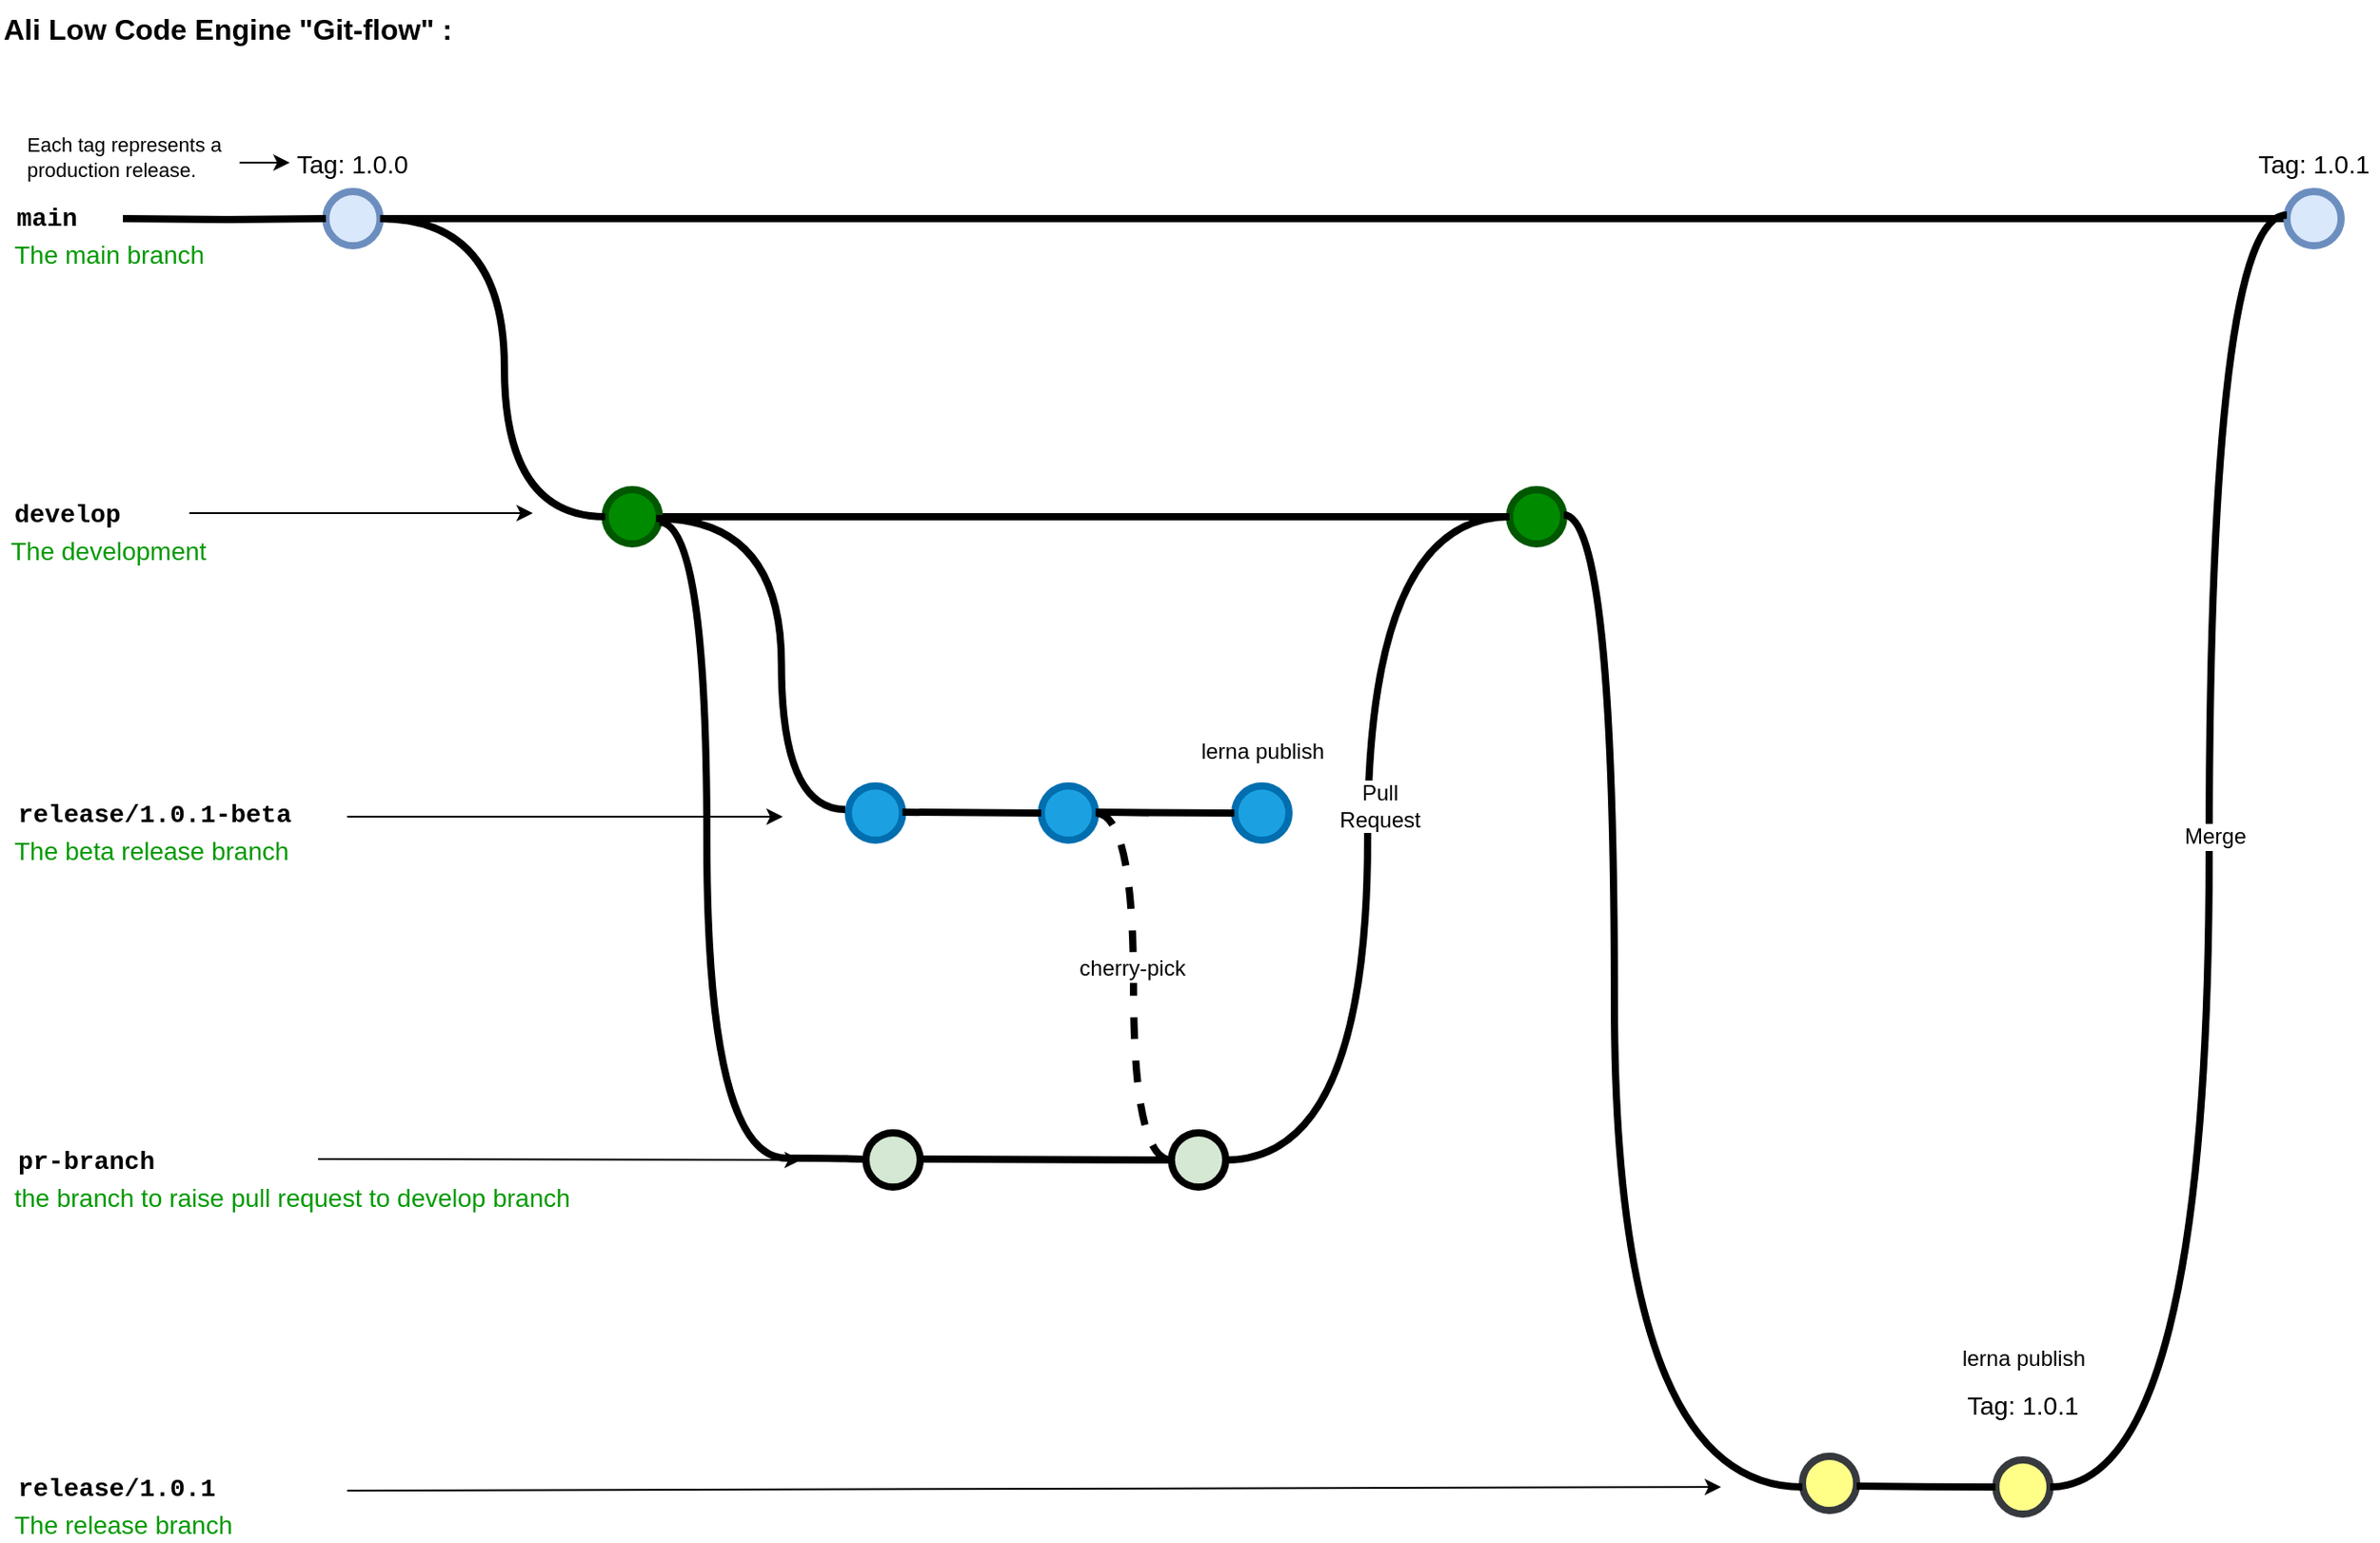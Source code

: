 <mxfile version="22.1.0" type="github">
  <diagram id="yPxyJZ8AM_hMuL3Unpa9" name="complex gitflow">
    <mxGraphModel dx="2060" dy="1142" grid="0" gridSize="10" guides="1" tooltips="1" connect="1" arrows="1" fold="1" page="0" pageScale="1" pageWidth="1100" pageHeight="850" math="0" shadow="0">
      <root>
        <mxCell id="0" />
        <mxCell id="1" parent="0" />
        <mxCell id="uWUnNED6HEl2aK5fdaIb-8" value="" style="edgeStyle=orthogonalEdgeStyle;rounded=0;html=1;jettySize=auto;orthogonalLoop=1;plain-blue;endArrow=none;endFill=0;strokeWidth=4;strokeColor=#000000;entryX=0;entryY=0.5;entryDx=0;entryDy=0;entryPerimeter=0;" parent="1" source="uWUnNED6HEl2aK5fdaIb-10" target="uWUnNED6HEl2aK5fdaIb-109" edge="1">
          <mxGeometry x="292.25" y="211" as="geometry">
            <mxPoint x="452.25" y="211" as="targetPoint" />
          </mxGeometry>
        </mxCell>
        <mxCell id="uWUnNED6HEl2aK5fdaIb-10" value="" style="verticalLabelPosition=bottom;verticalAlign=top;html=1;strokeWidth=4;shape=mxgraph.flowchart.on-page_reference;fillColor=#dae8fc;strokeColor=#6c8ebf;" parent="1" vertex="1">
          <mxGeometry x="262.25" y="196" width="30" height="30" as="geometry" />
        </mxCell>
        <mxCell id="uWUnNED6HEl2aK5fdaIb-109" value="" style="verticalLabelPosition=bottom;verticalAlign=top;html=1;strokeWidth=4;shape=mxgraph.flowchart.on-page_reference;strokeColor=#6c8ebf;fillColor=#dae8fc;" parent="1" vertex="1">
          <mxGeometry x="1347" y="196" width="30" height="30" as="geometry" />
        </mxCell>
        <mxCell id="uWUnNED6HEl2aK5fdaIb-12" value="" style="edgeStyle=orthogonalEdgeStyle;rounded=0;html=1;jettySize=auto;orthogonalLoop=1;strokeWidth=4;endArrow=none;endFill=0;" parent="1" target="uWUnNED6HEl2aK5fdaIb-10" edge="1">
          <mxGeometry x="192.25" y="211" as="geometry">
            <mxPoint x="150" y="211" as="sourcePoint" />
          </mxGeometry>
        </mxCell>
        <mxCell id="uWUnNED6HEl2aK5fdaIb-13" value="main" style="text;html=1;strokeColor=none;fillColor=none;align=center;verticalAlign=middle;whiteSpace=wrap;overflow=hidden;fontSize=14;fontStyle=1;fontFamily=Courier New;" parent="1" vertex="1">
          <mxGeometry x="83" y="190" width="50" height="42" as="geometry" />
        </mxCell>
        <mxCell id="uWUnNED6HEl2aK5fdaIb-19" value="" style="verticalLabelPosition=bottom;verticalAlign=top;html=1;strokeWidth=4;shape=mxgraph.flowchart.on-page_reference;strokeColor=#006EAF;fillColor=#1ba1e2;fontColor=#ffffff;" parent="1" vertex="1">
          <mxGeometry x="551.25" y="525" width="30" height="30" as="geometry" />
        </mxCell>
        <mxCell id="uWUnNED6HEl2aK5fdaIb-20" value="release/1.0.1-beta" style="text;html=1;strokeColor=none;fillColor=none;align=left;verticalAlign=middle;whiteSpace=wrap;overflow=hidden;fontSize=14;fontStyle=1;fontFamily=Courier New;" parent="1" vertex="1">
          <mxGeometry x="90.25" y="530" width="240" height="20" as="geometry" />
        </mxCell>
        <mxCell id="uWUnNED6HEl2aK5fdaIb-71" value="" style="edgeStyle=orthogonalEdgeStyle;rounded=0;orthogonalLoop=1;jettySize=auto;html=1;endArrow=none;endFill=0;strokeWidth=4;entryX=0;entryY=0.5;entryDx=0;entryDy=0;entryPerimeter=0;" parent="1" source="uWUnNED6HEl2aK5fdaIb-69" target="uWUnNED6HEl2aK5fdaIb-95" edge="1">
          <mxGeometry relative="1" as="geometry">
            <mxPoint x="514.75" y="376" as="targetPoint" />
          </mxGeometry>
        </mxCell>
        <mxCell id="uWUnNED6HEl2aK5fdaIb-69" value="" style="verticalLabelPosition=bottom;verticalAlign=top;html=1;strokeWidth=4;shape=mxgraph.flowchart.on-page_reference;strokeColor=#005700;fillColor=#008a00;fontColor=#ffffff;" parent="1" vertex="1">
          <mxGeometry x="416.75" y="361" width="30" height="30" as="geometry" />
        </mxCell>
        <mxCell id="uWUnNED6HEl2aK5fdaIb-95" value="" style="verticalLabelPosition=bottom;verticalAlign=top;html=1;strokeWidth=4;shape=mxgraph.flowchart.on-page_reference;strokeColor=#005700;fillColor=#008a00;fontColor=#ffffff;" parent="1" vertex="1">
          <mxGeometry x="917" y="361" width="30" height="30" as="geometry" />
        </mxCell>
        <mxCell id="uWUnNED6HEl2aK5fdaIb-76" value="develop" style="text;html=1;strokeColor=none;fillColor=none;align=left;verticalAlign=middle;whiteSpace=wrap;overflow=hidden;fontSize=14;fontStyle=1;fontFamily=Courier New;" parent="1" vertex="1">
          <mxGeometry x="87.75" y="364" width="91" height="20" as="geometry" />
        </mxCell>
        <mxCell id="uWUnNED6HEl2aK5fdaIb-87" value="The development" style="text;html=1;strokeColor=none;fillColor=none;align=left;verticalAlign=middle;whiteSpace=wrap;overflow=hidden;fontSize=14;fontStyle=0;fontColor=#009900;" parent="1" vertex="1">
          <mxGeometry x="85.75" y="384" width="240" height="20" as="geometry" />
        </mxCell>
        <mxCell id="uWUnNED6HEl2aK5fdaIb-89" value="The beta release branch" style="text;html=1;strokeColor=none;fillColor=none;align=left;verticalAlign=middle;whiteSpace=wrap;overflow=hidden;fontSize=14;fontStyle=0;fontColor=#009900;" parent="1" vertex="1">
          <mxGeometry x="88.25" y="550" width="240" height="20" as="geometry" />
        </mxCell>
        <mxCell id="uWUnNED6HEl2aK5fdaIb-90" value="The main branch&lt;br&gt;" style="text;html=1;strokeColor=none;fillColor=none;align=left;verticalAlign=middle;whiteSpace=wrap;overflow=hidden;fontSize=14;fontStyle=0;fontColor=#009900;" parent="1" vertex="1">
          <mxGeometry x="88.25" y="220" width="146.75" height="20" as="geometry" />
        </mxCell>
        <mxCell id="uWUnNED6HEl2aK5fdaIb-92" value="" style="endArrow=classic;html=1;strokeWidth=1;fontFamily=Courier New;fontColor=#009900;" parent="1" edge="1">
          <mxGeometry width="50" height="50" relative="1" as="geometry">
            <mxPoint x="186.75" y="374" as="sourcePoint" />
            <mxPoint x="376.75" y="374" as="targetPoint" />
          </mxGeometry>
        </mxCell>
        <mxCell id="uWUnNED6HEl2aK5fdaIb-93" value="" style="endArrow=classic;html=1;strokeWidth=1;fontFamily=Courier New;fontColor=#009900;" parent="1" edge="1">
          <mxGeometry width="50" height="50" relative="1" as="geometry">
            <mxPoint x="274" y="542" as="sourcePoint" />
            <mxPoint x="515" y="542" as="targetPoint" />
          </mxGeometry>
        </mxCell>
        <mxCell id="uWUnNED6HEl2aK5fdaIb-103" value="Tag: 1.0.0" style="text;html=1;strokeColor=none;fillColor=none;align=center;verticalAlign=middle;whiteSpace=wrap;overflow=hidden;fontSize=14;" parent="1" vertex="1">
          <mxGeometry x="242.25" y="170" width="70" height="20" as="geometry" />
        </mxCell>
        <mxCell id="uWUnNED6HEl2aK5fdaIb-104" value="" style="verticalLabelPosition=bottom;verticalAlign=top;html=1;strokeWidth=4;shape=mxgraph.flowchart.on-page_reference;strokeColor=#006EAF;fillColor=#1ba1e2;fontColor=#ffffff;" parent="1" vertex="1">
          <mxGeometry x="658" y="525" width="30" height="30" as="geometry" />
        </mxCell>
        <mxCell id="uWUnNED6HEl2aK5fdaIb-115" style="edgeStyle=orthogonalEdgeStyle;curved=1;rounded=0;orthogonalLoop=1;jettySize=auto;html=1;entryX=0;entryY=0.5;entryDx=0;entryDy=0;entryPerimeter=0;endArrow=none;endFill=0;strokeWidth=4;fontFamily=Courier New;fontColor=#009900;exitX=1;exitY=0.5;exitDx=0;exitDy=0;exitPerimeter=0;" parent="1" source="xX_269JGH7gcu81mj2Xy-14" target="uWUnNED6HEl2aK5fdaIb-95" edge="1">
          <mxGeometry relative="1" as="geometry">
            <mxPoint x="818.25" y="540" as="sourcePoint" />
          </mxGeometry>
        </mxCell>
        <mxCell id="xX_269JGH7gcu81mj2Xy-39" value="Pull&lt;br style=&quot;font-size: 12px;&quot;&gt;Request" style="edgeLabel;html=1;align=center;verticalAlign=middle;resizable=0;points=[];fontSize=12;" vertex="1" connectable="0" parent="uWUnNED6HEl2aK5fdaIb-115">
          <mxGeometry x="0.074" y="-5" relative="1" as="geometry">
            <mxPoint x="1" y="1" as="offset" />
          </mxGeometry>
        </mxCell>
        <mxCell id="fSnZ5vnYTslC5NarKmr_-9" value="" style="edgeStyle=orthogonalEdgeStyle;rounded=0;orthogonalLoop=1;jettySize=auto;html=1;fontSize=12;fontColor=#000000;entryX=0;entryY=0.5;entryDx=0;entryDy=0;" parent="1" source="fSnZ5vnYTslC5NarKmr_-8" target="uWUnNED6HEl2aK5fdaIb-103" edge="1">
          <mxGeometry relative="1" as="geometry">
            <mxPoint x="222.25" y="180" as="targetPoint" />
            <Array as="points">
              <mxPoint x="222.25" y="180" />
              <mxPoint x="222.25" y="180" />
            </Array>
          </mxGeometry>
        </mxCell>
        <mxCell id="fSnZ5vnYTslC5NarKmr_-8" value="&lt;span style=&quot;text-align: center; font-size: 11px;&quot;&gt;Each tag represents a production release.&lt;/span&gt;" style="text;html=1;strokeColor=none;fillColor=none;align=left;verticalAlign=middle;whiteSpace=wrap;overflow=hidden;fontSize=11;fontStyle=0;fontColor=#000000;" parent="1" vertex="1">
          <mxGeometry x="94.5" y="158" width="120" height="38" as="geometry" />
        </mxCell>
        <UserObject label="Ali Low Code Engine &quot;Git-flow&quot; :" link="https://nvie.com/posts/a-successful-git-branching-model/" id="9hBKPDzoitwpIBdzFDQ7-2">
          <mxCell style="text;whiteSpace=wrap;html=1;fontStyle=1;fontSize=16;" parent="1" vertex="1">
            <mxGeometry x="82.25" y="90" width="427.75" height="20" as="geometry" />
          </mxCell>
        </UserObject>
        <mxCell id="xX_269JGH7gcu81mj2Xy-3" style="edgeStyle=orthogonalEdgeStyle;curved=1;rounded=0;orthogonalLoop=1;jettySize=auto;html=1;endArrow=none;endFill=0;strokeWidth=4;fontFamily=Courier New;fontColor=#009900;" edge="1" parent="1" source="uWUnNED6HEl2aK5fdaIb-10" target="uWUnNED6HEl2aK5fdaIb-69">
          <mxGeometry relative="1" as="geometry">
            <mxPoint x="266.75" y="256" as="sourcePoint" />
            <mxPoint x="327.75" y="420" as="targetPoint" />
            <Array as="points">
              <mxPoint x="361" y="211" />
              <mxPoint x="361" y="376" />
            </Array>
          </mxGeometry>
        </mxCell>
        <mxCell id="xX_269JGH7gcu81mj2Xy-5" style="edgeStyle=orthogonalEdgeStyle;curved=1;rounded=0;orthogonalLoop=1;jettySize=auto;html=1;endArrow=none;endFill=0;strokeWidth=4;fontFamily=Courier New;fontColor=#009900;" edge="1" parent="1">
          <mxGeometry relative="1" as="geometry">
            <mxPoint x="445" y="377" as="sourcePoint" />
            <mxPoint x="549.5" y="538" as="targetPoint" />
            <Array as="points">
              <mxPoint x="514.25" y="377" />
              <mxPoint x="514.25" y="538" />
            </Array>
          </mxGeometry>
        </mxCell>
        <mxCell id="xX_269JGH7gcu81mj2Xy-10" value="pr-branch" style="text;html=1;strokeColor=none;fillColor=none;align=left;verticalAlign=middle;whiteSpace=wrap;overflow=hidden;fontSize=14;fontStyle=1;fontFamily=Courier New;" vertex="1" parent="1">
          <mxGeometry x="90.25" y="722" width="240" height="20" as="geometry" />
        </mxCell>
        <mxCell id="xX_269JGH7gcu81mj2Xy-11" value="the branch to raise pull request to develop branch" style="text;html=1;strokeColor=none;fillColor=none;align=left;verticalAlign=middle;whiteSpace=wrap;overflow=hidden;fontSize=14;fontStyle=0;fontColor=#009900;" vertex="1" parent="1">
          <mxGeometry x="88.25" y="742" width="324.75" height="20" as="geometry" />
        </mxCell>
        <mxCell id="xX_269JGH7gcu81mj2Xy-12" value="" style="endArrow=classic;html=1;strokeWidth=1;fontFamily=Courier New;fontColor=#009900;" edge="1" parent="1">
          <mxGeometry width="50" height="50" relative="1" as="geometry">
            <mxPoint x="258" y="731.5" as="sourcePoint" />
            <mxPoint x="525" y="732" as="targetPoint" />
          </mxGeometry>
        </mxCell>
        <mxCell id="xX_269JGH7gcu81mj2Xy-14" value="" style="verticalLabelPosition=bottom;verticalAlign=top;html=1;strokeWidth=4;shape=mxgraph.flowchart.on-page_reference;plain-purple;gradientColor=none;strokeColor=#000000;fillColor=#D5E8D4;" vertex="1" parent="1">
          <mxGeometry x="730" y="717" width="30" height="30" as="geometry" />
        </mxCell>
        <mxCell id="xX_269JGH7gcu81mj2Xy-16" style="edgeStyle=orthogonalEdgeStyle;curved=1;rounded=0;orthogonalLoop=1;jettySize=auto;html=1;endArrow=none;endFill=0;strokeWidth=4;fontFamily=Courier New;fontColor=#009900;exitX=1;exitY=0.5;exitDx=0;exitDy=0;exitPerimeter=0;entryX=0;entryY=0.5;entryDx=0;entryDy=0;entryPerimeter=0;" edge="1" parent="1" target="xX_269JGH7gcu81mj2Xy-33">
          <mxGeometry relative="1" as="geometry">
            <mxPoint x="446.75" y="379" as="sourcePoint" />
            <mxPoint x="564.75" y="731" as="targetPoint" />
            <Array as="points">
              <mxPoint x="473" y="379" />
              <mxPoint x="473" y="731" />
            </Array>
          </mxGeometry>
        </mxCell>
        <mxCell id="xX_269JGH7gcu81mj2Xy-18" value="" style="edgeStyle=orthogonalEdgeStyle;curved=1;rounded=0;orthogonalLoop=1;jettySize=auto;html=1;endArrow=none;endFill=0;strokeWidth=4;fontFamily=Courier New;fontColor=#009900;entryX=0;entryY=0.5;entryDx=0;entryDy=0;entryPerimeter=0;" edge="1" parent="1" target="uWUnNED6HEl2aK5fdaIb-104">
          <mxGeometry relative="1" as="geometry">
            <mxPoint x="581.25" y="539.5" as="sourcePoint" />
            <mxPoint x="641.25" y="539.5" as="targetPoint" />
          </mxGeometry>
        </mxCell>
        <mxCell id="xX_269JGH7gcu81mj2Xy-24" value="" style="edgeStyle=orthogonalEdgeStyle;curved=1;rounded=0;orthogonalLoop=1;jettySize=auto;html=1;endArrow=none;endFill=0;strokeWidth=4;fontFamily=Courier New;fontColor=#009900;entryX=0;entryY=0.5;entryDx=0;entryDy=0;entryPerimeter=0;dashed=1;" edge="1" parent="1" source="uWUnNED6HEl2aK5fdaIb-104" target="xX_269JGH7gcu81mj2Xy-14">
          <mxGeometry relative="1" as="geometry">
            <mxPoint x="583" y="578" as="sourcePoint" />
            <mxPoint x="640.75" y="578.5" as="targetPoint" />
          </mxGeometry>
        </mxCell>
        <mxCell id="xX_269JGH7gcu81mj2Xy-26" value="cherry-pick" style="edgeLabel;html=1;align=center;verticalAlign=middle;resizable=0;points=[];fontSize=12;" vertex="1" connectable="0" parent="1">
          <mxGeometry x="708.0" y="625.998" as="geometry" />
        </mxCell>
        <mxCell id="xX_269JGH7gcu81mj2Xy-28" value="lerna publish" style="text;strokeColor=none;align=center;fillColor=none;html=1;verticalAlign=middle;whiteSpace=wrap;rounded=0;" vertex="1" parent="1">
          <mxGeometry x="740.5" y="491" width="79" height="30" as="geometry" />
        </mxCell>
        <mxCell id="xX_269JGH7gcu81mj2Xy-29" value="release/1.0.1" style="text;html=1;strokeColor=none;fillColor=none;align=left;verticalAlign=middle;whiteSpace=wrap;overflow=hidden;fontSize=14;fontStyle=1;fontFamily=Courier New;" vertex="1" parent="1">
          <mxGeometry x="90.25" y="903" width="240" height="20" as="geometry" />
        </mxCell>
        <mxCell id="xX_269JGH7gcu81mj2Xy-30" value="The release branch" style="text;html=1;strokeColor=none;fillColor=none;align=left;verticalAlign=middle;whiteSpace=wrap;overflow=hidden;fontSize=14;fontStyle=0;fontColor=#009900;" vertex="1" parent="1">
          <mxGeometry x="88.25" y="923" width="240" height="20" as="geometry" />
        </mxCell>
        <mxCell id="xX_269JGH7gcu81mj2Xy-31" value="" style="endArrow=classic;html=1;strokeWidth=1;fontFamily=Courier New;fontColor=#009900;" edge="1" parent="1">
          <mxGeometry width="50" height="50" relative="1" as="geometry">
            <mxPoint x="274" y="915" as="sourcePoint" />
            <mxPoint x="1034" y="913" as="targetPoint" />
          </mxGeometry>
        </mxCell>
        <mxCell id="xX_269JGH7gcu81mj2Xy-32" value="" style="verticalLabelPosition=bottom;verticalAlign=top;html=1;strokeWidth=4;shape=mxgraph.flowchart.on-page_reference;strokeColor=#36393d;fillColor=#ffff88;" vertex="1" parent="1">
          <mxGeometry x="1079" y="896" width="30" height="30" as="geometry" />
        </mxCell>
        <mxCell id="xX_269JGH7gcu81mj2Xy-33" value="" style="verticalLabelPosition=bottom;verticalAlign=top;html=1;strokeWidth=4;shape=mxgraph.flowchart.on-page_reference;plain-purple;gradientColor=none;strokeColor=#000000;fillColor=#D5E8D4;" vertex="1" parent="1">
          <mxGeometry x="561" y="717" width="30" height="30" as="geometry" />
        </mxCell>
        <mxCell id="xX_269JGH7gcu81mj2Xy-35" value="" style="edgeStyle=orthogonalEdgeStyle;curved=1;rounded=0;orthogonalLoop=1;jettySize=auto;html=1;endArrow=none;endFill=0;strokeWidth=4;fontFamily=Courier New;fontColor=#009900;entryX=0;entryY=0.5;entryDx=0;entryDy=0;entryPerimeter=0;" edge="1" parent="1" target="xX_269JGH7gcu81mj2Xy-14">
          <mxGeometry relative="1" as="geometry">
            <mxPoint x="591" y="731.5" as="sourcePoint" />
            <mxPoint x="667.75" y="732" as="targetPoint" />
          </mxGeometry>
        </mxCell>
        <mxCell id="xX_269JGH7gcu81mj2Xy-36" value="" style="verticalLabelPosition=bottom;verticalAlign=top;html=1;strokeWidth=4;shape=mxgraph.flowchart.on-page_reference;strokeColor=#006EAF;fillColor=#1ba1e2;fontColor=#ffffff;" vertex="1" parent="1">
          <mxGeometry x="765" y="525" width="30" height="30" as="geometry" />
        </mxCell>
        <mxCell id="xX_269JGH7gcu81mj2Xy-37" value="" style="edgeStyle=orthogonalEdgeStyle;curved=1;rounded=0;orthogonalLoop=1;jettySize=auto;html=1;endArrow=none;endFill=0;strokeWidth=4;fontFamily=Courier New;fontColor=#009900;entryX=0;entryY=0.5;entryDx=0;entryDy=0;entryPerimeter=0;" edge="1" parent="1">
          <mxGeometry relative="1" as="geometry">
            <mxPoint x="688" y="539.5" as="sourcePoint" />
            <mxPoint x="764.75" y="540" as="targetPoint" />
          </mxGeometry>
        </mxCell>
        <mxCell id="xX_269JGH7gcu81mj2Xy-41" style="edgeStyle=orthogonalEdgeStyle;curved=1;rounded=0;orthogonalLoop=1;jettySize=auto;html=1;endArrow=none;endFill=0;strokeWidth=4;fontFamily=Courier New;fontColor=#009900;exitX=1;exitY=0.5;exitDx=0;exitDy=0;exitPerimeter=0;" edge="1" parent="1" target="xX_269JGH7gcu81mj2Xy-32">
          <mxGeometry relative="1" as="geometry">
            <mxPoint x="947" y="375" as="sourcePoint" />
            <mxPoint x="1061.25" y="728" as="targetPoint" />
            <Array as="points">
              <mxPoint x="975" y="375" />
              <mxPoint x="975" y="913" />
            </Array>
          </mxGeometry>
        </mxCell>
        <mxCell id="xX_269JGH7gcu81mj2Xy-42" value="" style="verticalLabelPosition=bottom;verticalAlign=top;html=1;strokeWidth=4;shape=mxgraph.flowchart.on-page_reference;strokeColor=#36393d;fillColor=#ffff88;" vertex="1" parent="1">
          <mxGeometry x="1186" y="898" width="30" height="30" as="geometry" />
        </mxCell>
        <mxCell id="xX_269JGH7gcu81mj2Xy-43" value="" style="edgeStyle=orthogonalEdgeStyle;curved=1;rounded=0;orthogonalLoop=1;jettySize=auto;html=1;endArrow=none;endFill=0;strokeWidth=4;fontFamily=Courier New;fontColor=#009900;entryX=0;entryY=0.5;entryDx=0;entryDy=0;entryPerimeter=0;" edge="1" parent="1">
          <mxGeometry relative="1" as="geometry">
            <mxPoint x="1109" y="912.5" as="sourcePoint" />
            <mxPoint x="1185.75" y="913" as="targetPoint" />
          </mxGeometry>
        </mxCell>
        <mxCell id="xX_269JGH7gcu81mj2Xy-44" value="lerna publish" style="text;strokeColor=none;align=center;fillColor=none;html=1;verticalAlign=middle;whiteSpace=wrap;rounded=0;" vertex="1" parent="1">
          <mxGeometry x="1161.5" y="827" width="79" height="30" as="geometry" />
        </mxCell>
        <mxCell id="xX_269JGH7gcu81mj2Xy-45" style="edgeStyle=orthogonalEdgeStyle;curved=1;rounded=0;orthogonalLoop=1;jettySize=auto;html=1;endArrow=none;endFill=0;strokeWidth=4;fontFamily=Courier New;fontColor=#009900;entryX=1;entryY=0.5;entryDx=0;entryDy=0;entryPerimeter=0;" edge="1" parent="1" source="uWUnNED6HEl2aK5fdaIb-109" target="xX_269JGH7gcu81mj2Xy-42">
          <mxGeometry relative="1" as="geometry">
            <mxPoint x="1345" y="237" as="sourcePoint" />
            <mxPoint x="1408" y="903" as="targetPoint" />
            <Array as="points">
              <mxPoint x="1304" y="209" />
              <mxPoint x="1304" y="913" />
            </Array>
          </mxGeometry>
        </mxCell>
        <mxCell id="xX_269JGH7gcu81mj2Xy-47" value="Merge" style="edgeLabel;html=1;align=center;verticalAlign=middle;resizable=0;points=[];fontSize=12;" vertex="1" connectable="0" parent="xX_269JGH7gcu81mj2Xy-45">
          <mxGeometry x="-0.073" y="3" relative="1" as="geometry">
            <mxPoint as="offset" />
          </mxGeometry>
        </mxCell>
        <mxCell id="xX_269JGH7gcu81mj2Xy-48" value="Tag: 1.0.1" style="text;html=1;strokeColor=none;fillColor=none;align=center;verticalAlign=middle;whiteSpace=wrap;overflow=hidden;fontSize=14;" vertex="1" parent="1">
          <mxGeometry x="1166" y="857" width="70" height="20" as="geometry" />
        </mxCell>
        <mxCell id="xX_269JGH7gcu81mj2Xy-49" value="Tag: 1.0.1" style="text;html=1;strokeColor=none;fillColor=none;align=center;verticalAlign=middle;whiteSpace=wrap;overflow=hidden;fontSize=14;" vertex="1" parent="1">
          <mxGeometry x="1327" y="170" width="70" height="20" as="geometry" />
        </mxCell>
      </root>
    </mxGraphModel>
  </diagram>
</mxfile>
